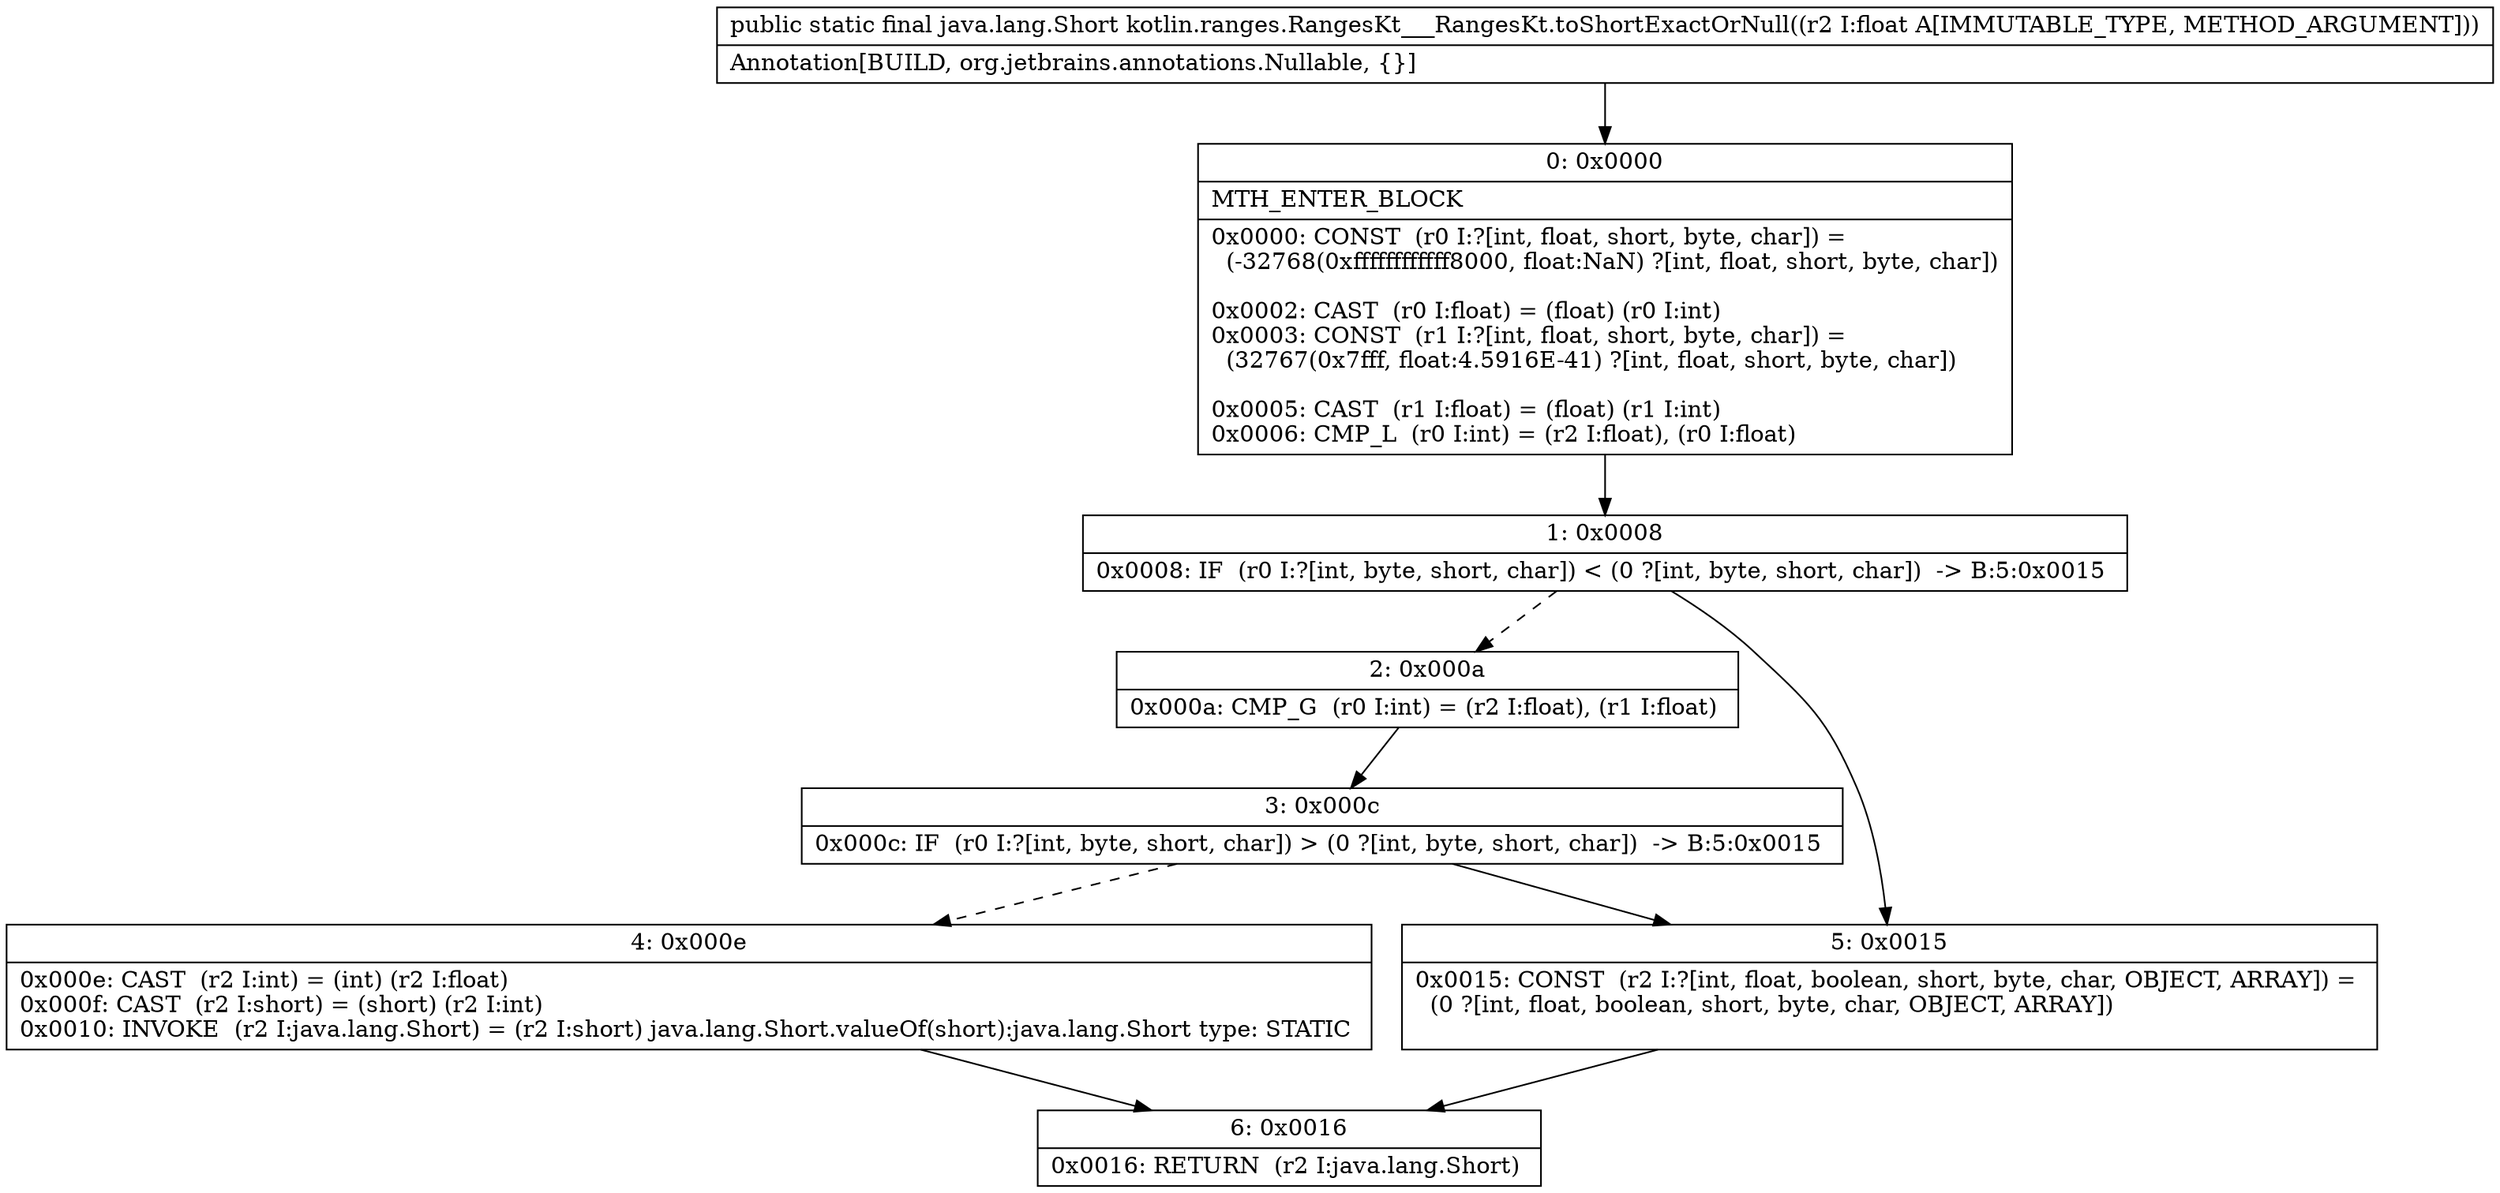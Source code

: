 digraph "CFG forkotlin.ranges.RangesKt___RangesKt.toShortExactOrNull(F)Ljava\/lang\/Short;" {
Node_0 [shape=record,label="{0\:\ 0x0000|MTH_ENTER_BLOCK\l|0x0000: CONST  (r0 I:?[int, float, short, byte, char]) = \l  (\-32768(0xffffffffffff8000, float:NaN) ?[int, float, short, byte, char])\l \l0x0002: CAST  (r0 I:float) = (float) (r0 I:int) \l0x0003: CONST  (r1 I:?[int, float, short, byte, char]) = \l  (32767(0x7fff, float:4.5916E\-41) ?[int, float, short, byte, char])\l \l0x0005: CAST  (r1 I:float) = (float) (r1 I:int) \l0x0006: CMP_L  (r0 I:int) = (r2 I:float), (r0 I:float) \l}"];
Node_1 [shape=record,label="{1\:\ 0x0008|0x0008: IF  (r0 I:?[int, byte, short, char]) \< (0 ?[int, byte, short, char])  \-\> B:5:0x0015 \l}"];
Node_2 [shape=record,label="{2\:\ 0x000a|0x000a: CMP_G  (r0 I:int) = (r2 I:float), (r1 I:float) \l}"];
Node_3 [shape=record,label="{3\:\ 0x000c|0x000c: IF  (r0 I:?[int, byte, short, char]) \> (0 ?[int, byte, short, char])  \-\> B:5:0x0015 \l}"];
Node_4 [shape=record,label="{4\:\ 0x000e|0x000e: CAST  (r2 I:int) = (int) (r2 I:float) \l0x000f: CAST  (r2 I:short) = (short) (r2 I:int) \l0x0010: INVOKE  (r2 I:java.lang.Short) = (r2 I:short) java.lang.Short.valueOf(short):java.lang.Short type: STATIC \l}"];
Node_5 [shape=record,label="{5\:\ 0x0015|0x0015: CONST  (r2 I:?[int, float, boolean, short, byte, char, OBJECT, ARRAY]) = \l  (0 ?[int, float, boolean, short, byte, char, OBJECT, ARRAY])\l \l}"];
Node_6 [shape=record,label="{6\:\ 0x0016|0x0016: RETURN  (r2 I:java.lang.Short) \l}"];
MethodNode[shape=record,label="{public static final java.lang.Short kotlin.ranges.RangesKt___RangesKt.toShortExactOrNull((r2 I:float A[IMMUTABLE_TYPE, METHOD_ARGUMENT]))  | Annotation[BUILD, org.jetbrains.annotations.Nullable, \{\}]\l}"];
MethodNode -> Node_0;
Node_0 -> Node_1;
Node_1 -> Node_2[style=dashed];
Node_1 -> Node_5;
Node_2 -> Node_3;
Node_3 -> Node_4[style=dashed];
Node_3 -> Node_5;
Node_4 -> Node_6;
Node_5 -> Node_6;
}

